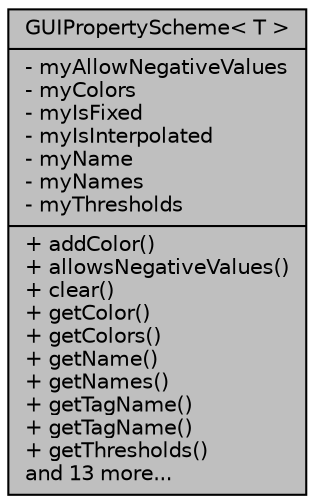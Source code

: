 digraph "GUIPropertyScheme&lt; T &gt;"
{
  edge [fontname="Helvetica",fontsize="10",labelfontname="Helvetica",labelfontsize="10"];
  node [fontname="Helvetica",fontsize="10",shape=record];
  Node1 [label="{GUIPropertyScheme\< T \>\n|- myAllowNegativeValues\l- myColors\l- myIsFixed\l- myIsInterpolated\l- myName\l- myNames\l- myThresholds\l|+ addColor()\l+ allowsNegativeValues()\l+ clear()\l+ getColor()\l+ getColors()\l+ getName()\l+ getNames()\l+ getTagName()\l+ getTagName()\l+ getThresholds()\land 13 more...\l}",height=0.2,width=0.4,color="black", fillcolor="grey75", style="filled", fontcolor="black"];
}
